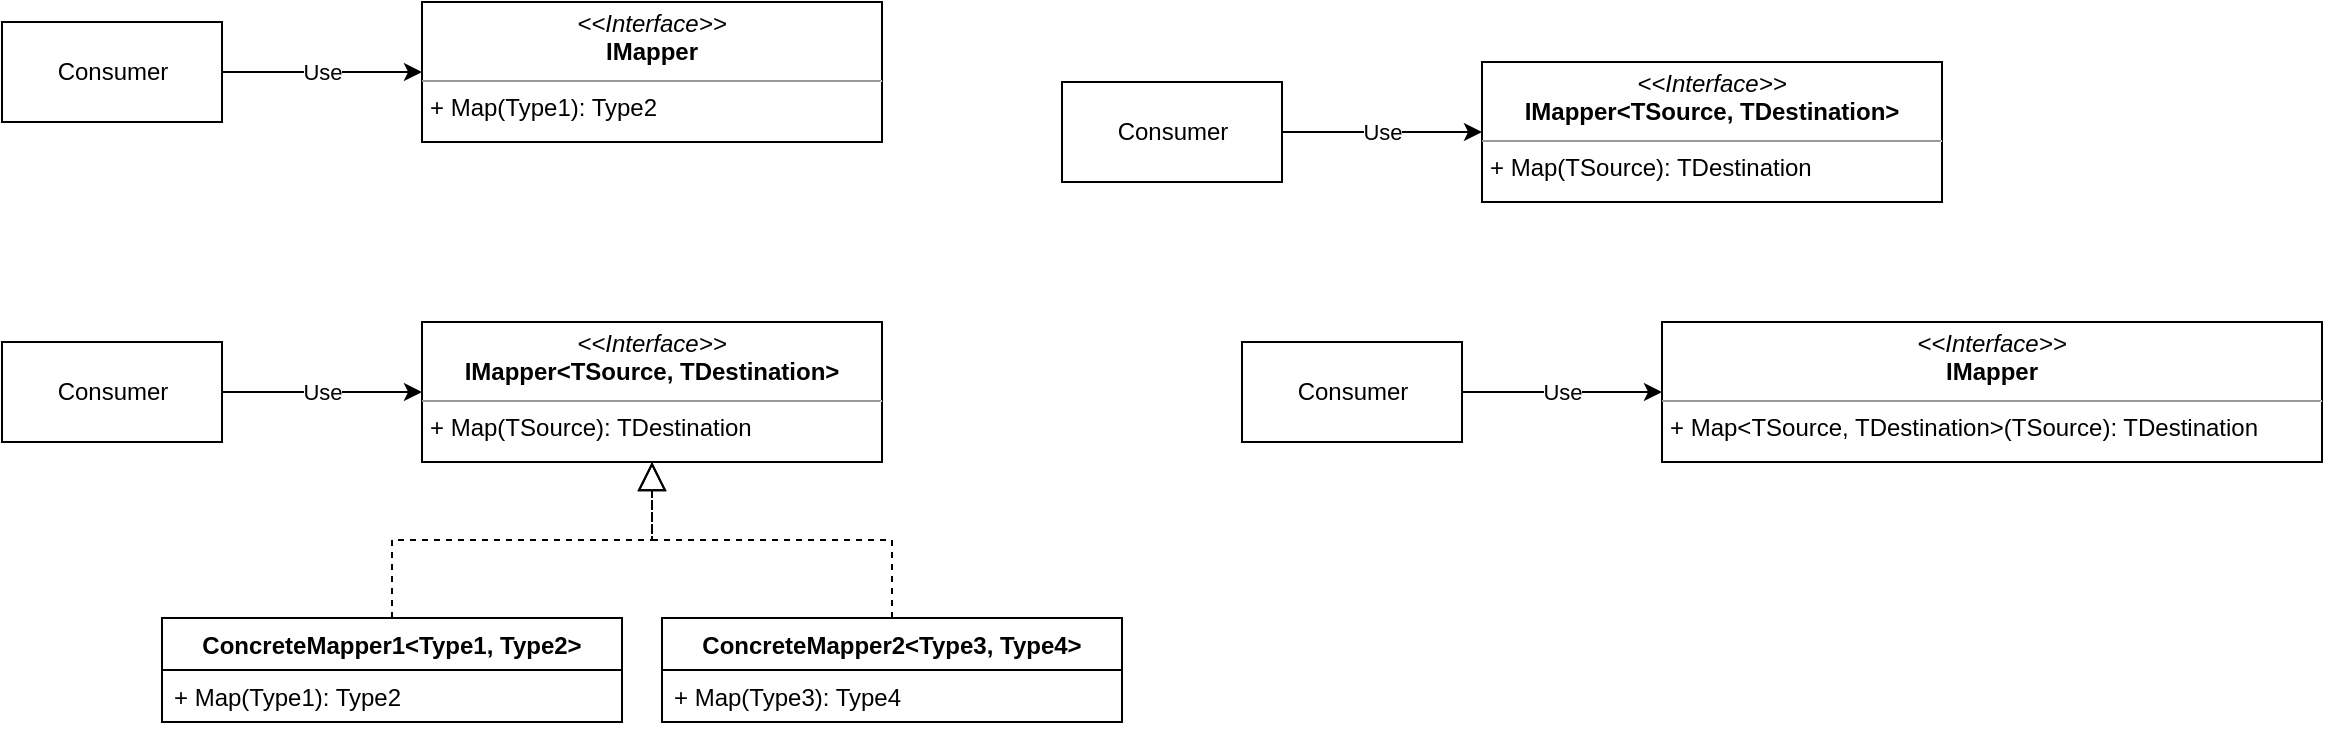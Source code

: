 <mxfile version="13.1.2" type="google"><diagram id="C5RBs43oDa-KdzZeNtuy" name="Page-1"><mxGraphModel dx="1822" dy="804" grid="1" gridSize="10" guides="1" tooltips="1" connect="1" arrows="1" fold="1" page="0" pageScale="1" pageWidth="827" pageHeight="1169" math="0" shadow="0"><root><mxCell id="WIyWlLk6GJQsqaUBKTNV-0"/><mxCell id="WIyWlLk6GJQsqaUBKTNV-1" parent="WIyWlLk6GJQsqaUBKTNV-0"/><mxCell id="ZjAGQ7ryZgEmLVa04Ajf-6" style="edgeStyle=orthogonalEdgeStyle;rounded=0;orthogonalLoop=1;jettySize=auto;html=1;" edge="1" parent="WIyWlLk6GJQsqaUBKTNV-1" source="ZjAGQ7ryZgEmLVa04Ajf-0" target="ZjAGQ7ryZgEmLVa04Ajf-5"><mxGeometry relative="1" as="geometry"/></mxCell><mxCell id="ZjAGQ7ryZgEmLVa04Ajf-7" value="Use" style="edgeLabel;html=1;align=center;verticalAlign=middle;resizable=0;points=[];" vertex="1" connectable="0" parent="ZjAGQ7ryZgEmLVa04Ajf-6"><mxGeometry x="-0.26" y="2" relative="1" as="geometry"><mxPoint x="13" y="2" as="offset"/></mxGeometry></mxCell><mxCell id="ZjAGQ7ryZgEmLVa04Ajf-0" value="Consumer" style="html=1;" vertex="1" parent="WIyWlLk6GJQsqaUBKTNV-1"><mxGeometry x="-160" y="20" width="110" height="50" as="geometry"/></mxCell><mxCell id="ZjAGQ7ryZgEmLVa04Ajf-5" value="&lt;p style=&quot;margin: 0px ; margin-top: 4px ; text-align: center&quot;&gt;&lt;i&gt;&amp;lt;&amp;lt;Interface&amp;gt;&amp;gt;&lt;/i&gt;&lt;br&gt;&lt;b&gt;IMapper&lt;/b&gt;&lt;/p&gt;&lt;hr size=&quot;1&quot;&gt;&lt;p style=&quot;margin: 0px ; margin-left: 4px&quot;&gt;&lt;/p&gt;&lt;p style=&quot;margin: 0px ; margin-left: 4px&quot;&gt;+ Map(Type1): Type2&lt;br&gt;&lt;/p&gt;" style="verticalAlign=top;align=left;overflow=fill;fontSize=12;fontFamily=Helvetica;html=1;" vertex="1" parent="WIyWlLk6GJQsqaUBKTNV-1"><mxGeometry x="50" y="10" width="230" height="70" as="geometry"/></mxCell><mxCell id="ZjAGQ7ryZgEmLVa04Ajf-8" style="edgeStyle=orthogonalEdgeStyle;rounded=0;orthogonalLoop=1;jettySize=auto;html=1;" edge="1" parent="WIyWlLk6GJQsqaUBKTNV-1" source="ZjAGQ7ryZgEmLVa04Ajf-10" target="ZjAGQ7ryZgEmLVa04Ajf-11"><mxGeometry relative="1" as="geometry"/></mxCell><mxCell id="ZjAGQ7ryZgEmLVa04Ajf-9" value="Use" style="edgeLabel;html=1;align=center;verticalAlign=middle;resizable=0;points=[];" vertex="1" connectable="0" parent="ZjAGQ7ryZgEmLVa04Ajf-8"><mxGeometry x="-0.26" y="2" relative="1" as="geometry"><mxPoint x="13" y="2" as="offset"/></mxGeometry></mxCell><mxCell id="ZjAGQ7ryZgEmLVa04Ajf-10" value="Consumer" style="html=1;" vertex="1" parent="WIyWlLk6GJQsqaUBKTNV-1"><mxGeometry x="-160" y="180" width="110" height="50" as="geometry"/></mxCell><mxCell id="ZjAGQ7ryZgEmLVa04Ajf-11" value="&lt;p style=&quot;margin: 0px ; margin-top: 4px ; text-align: center&quot;&gt;&lt;i&gt;&amp;lt;&amp;lt;Interface&amp;gt;&amp;gt;&lt;/i&gt;&lt;br&gt;&lt;b&gt;IMapper&amp;lt;TSource, TDestination&amp;gt;&lt;/b&gt;&lt;/p&gt;&lt;hr size=&quot;1&quot;&gt;&lt;p style=&quot;margin: 0px ; margin-left: 4px&quot;&gt;&lt;/p&gt;&lt;p style=&quot;margin: 0px ; margin-left: 4px&quot;&gt;+ Map(TSource): TDestination&lt;br&gt;&lt;/p&gt;" style="verticalAlign=top;align=left;overflow=fill;fontSize=12;fontFamily=Helvetica;html=1;" vertex="1" parent="WIyWlLk6GJQsqaUBKTNV-1"><mxGeometry x="50" y="170" width="230" height="70" as="geometry"/></mxCell><mxCell id="ZjAGQ7ryZgEmLVa04Ajf-13" value="" style="endArrow=block;dashed=1;endFill=0;endSize=12;html=1;edgeStyle=orthogonalEdgeStyle;rounded=0;" edge="1" parent="WIyWlLk6GJQsqaUBKTNV-1" source="ZjAGQ7ryZgEmLVa04Ajf-1" target="ZjAGQ7ryZgEmLVa04Ajf-11"><mxGeometry width="160" relative="1" as="geometry"><mxPoint x="220" y="500" as="sourcePoint"/><mxPoint x="380" y="500" as="targetPoint"/></mxGeometry></mxCell><mxCell id="ZjAGQ7ryZgEmLVa04Ajf-14" value="ConcreteMapper2&lt;Type3, Type4&gt;" style="swimlane;fontStyle=1;align=center;verticalAlign=top;childLayout=stackLayout;horizontal=1;startSize=26;horizontalStack=0;resizeParent=1;resizeParentMax=0;resizeLast=0;collapsible=1;marginBottom=0;" vertex="1" parent="WIyWlLk6GJQsqaUBKTNV-1"><mxGeometry x="170" y="318" width="230" height="52" as="geometry"/></mxCell><mxCell id="ZjAGQ7ryZgEmLVa04Ajf-15" value="+ Map(Type3): Type4" style="text;strokeColor=none;fillColor=none;align=left;verticalAlign=top;spacingLeft=4;spacingRight=4;overflow=hidden;rotatable=0;points=[[0,0.5],[1,0.5]];portConstraint=eastwest;" vertex="1" parent="ZjAGQ7ryZgEmLVa04Ajf-14"><mxGeometry y="26" width="230" height="26" as="geometry"/></mxCell><mxCell id="ZjAGQ7ryZgEmLVa04Ajf-1" value="ConcreteMapper1&lt;Type1, Type2&gt;" style="swimlane;fontStyle=1;align=center;verticalAlign=top;childLayout=stackLayout;horizontal=1;startSize=26;horizontalStack=0;resizeParent=1;resizeParentMax=0;resizeLast=0;collapsible=1;marginBottom=0;" vertex="1" parent="WIyWlLk6GJQsqaUBKTNV-1"><mxGeometry x="-80" y="318" width="230" height="52" as="geometry"/></mxCell><mxCell id="ZjAGQ7ryZgEmLVa04Ajf-4" value="+ Map(Type1): Type2" style="text;strokeColor=none;fillColor=none;align=left;verticalAlign=top;spacingLeft=4;spacingRight=4;overflow=hidden;rotatable=0;points=[[0,0.5],[1,0.5]];portConstraint=eastwest;" vertex="1" parent="ZjAGQ7ryZgEmLVa04Ajf-1"><mxGeometry y="26" width="230" height="26" as="geometry"/></mxCell><mxCell id="ZjAGQ7ryZgEmLVa04Ajf-16" value="" style="endArrow=block;dashed=1;endFill=0;endSize=12;html=1;edgeStyle=orthogonalEdgeStyle;rounded=0;" edge="1" parent="WIyWlLk6GJQsqaUBKTNV-1" source="ZjAGQ7ryZgEmLVa04Ajf-14" target="ZjAGQ7ryZgEmLVa04Ajf-11"><mxGeometry width="160" relative="1" as="geometry"><mxPoint x="69.317" y="328" as="sourcePoint"/><mxPoint x="142.266" y="250" as="targetPoint"/></mxGeometry></mxCell><mxCell id="ZjAGQ7ryZgEmLVa04Ajf-17" style="edgeStyle=orthogonalEdgeStyle;rounded=0;orthogonalLoop=1;jettySize=auto;html=1;" edge="1" parent="WIyWlLk6GJQsqaUBKTNV-1" source="ZjAGQ7ryZgEmLVa04Ajf-19" target="ZjAGQ7ryZgEmLVa04Ajf-20"><mxGeometry relative="1" as="geometry"/></mxCell><mxCell id="ZjAGQ7ryZgEmLVa04Ajf-18" value="Use" style="edgeLabel;html=1;align=center;verticalAlign=middle;resizable=0;points=[];" vertex="1" connectable="0" parent="ZjAGQ7ryZgEmLVa04Ajf-17"><mxGeometry x="-0.26" y="2" relative="1" as="geometry"><mxPoint x="13" y="2" as="offset"/></mxGeometry></mxCell><mxCell id="ZjAGQ7ryZgEmLVa04Ajf-19" value="Consumer" style="html=1;" vertex="1" parent="WIyWlLk6GJQsqaUBKTNV-1"><mxGeometry x="370" y="50" width="110" height="50" as="geometry"/></mxCell><mxCell id="ZjAGQ7ryZgEmLVa04Ajf-20" value="&lt;p style=&quot;margin: 0px ; margin-top: 4px ; text-align: center&quot;&gt;&lt;i&gt;&amp;lt;&amp;lt;Interface&amp;gt;&amp;gt;&lt;/i&gt;&lt;br&gt;&lt;b&gt;IMapper&amp;lt;TSource, TDestination&amp;gt;&lt;/b&gt;&lt;/p&gt;&lt;hr size=&quot;1&quot;&gt;&lt;p style=&quot;margin: 0px ; margin-left: 4px&quot;&gt;&lt;/p&gt;&lt;p style=&quot;margin: 0px ; margin-left: 4px&quot;&gt;+ Map(TSource): TDestination&lt;br&gt;&lt;/p&gt;" style="verticalAlign=top;align=left;overflow=fill;fontSize=12;fontFamily=Helvetica;html=1;" vertex="1" parent="WIyWlLk6GJQsqaUBKTNV-1"><mxGeometry x="580" y="40" width="230" height="70" as="geometry"/></mxCell><mxCell id="ZjAGQ7ryZgEmLVa04Ajf-21" style="edgeStyle=orthogonalEdgeStyle;rounded=0;orthogonalLoop=1;jettySize=auto;html=1;" edge="1" parent="WIyWlLk6GJQsqaUBKTNV-1" source="ZjAGQ7ryZgEmLVa04Ajf-23" target="ZjAGQ7ryZgEmLVa04Ajf-24"><mxGeometry relative="1" as="geometry"/></mxCell><mxCell id="ZjAGQ7ryZgEmLVa04Ajf-22" value="Use" style="edgeLabel;html=1;align=center;verticalAlign=middle;resizable=0;points=[];" vertex="1" connectable="0" parent="ZjAGQ7ryZgEmLVa04Ajf-21"><mxGeometry x="-0.26" y="2" relative="1" as="geometry"><mxPoint x="13" y="2" as="offset"/></mxGeometry></mxCell><mxCell id="ZjAGQ7ryZgEmLVa04Ajf-23" value="Consumer" style="html=1;" vertex="1" parent="WIyWlLk6GJQsqaUBKTNV-1"><mxGeometry x="460" y="180" width="110" height="50" as="geometry"/></mxCell><mxCell id="ZjAGQ7ryZgEmLVa04Ajf-24" value="&lt;p style=&quot;margin: 0px ; margin-top: 4px ; text-align: center&quot;&gt;&lt;i&gt;&amp;lt;&amp;lt;Interface&amp;gt;&amp;gt;&lt;/i&gt;&lt;br&gt;&lt;b&gt;IMapper&lt;/b&gt;&lt;/p&gt;&lt;hr size=&quot;1&quot;&gt;&lt;p style=&quot;margin: 0px ; margin-left: 4px&quot;&gt;&lt;/p&gt;&lt;p style=&quot;margin: 0px ; margin-left: 4px&quot;&gt;+ Map&amp;lt;TSource, TDestination&amp;gt;(TSource): TDestination&lt;br&gt;&lt;/p&gt;" style="verticalAlign=top;align=left;overflow=fill;fontSize=12;fontFamily=Helvetica;html=1;" vertex="1" parent="WIyWlLk6GJQsqaUBKTNV-1"><mxGeometry x="670" y="170" width="330" height="70" as="geometry"/></mxCell></root></mxGraphModel></diagram></mxfile>